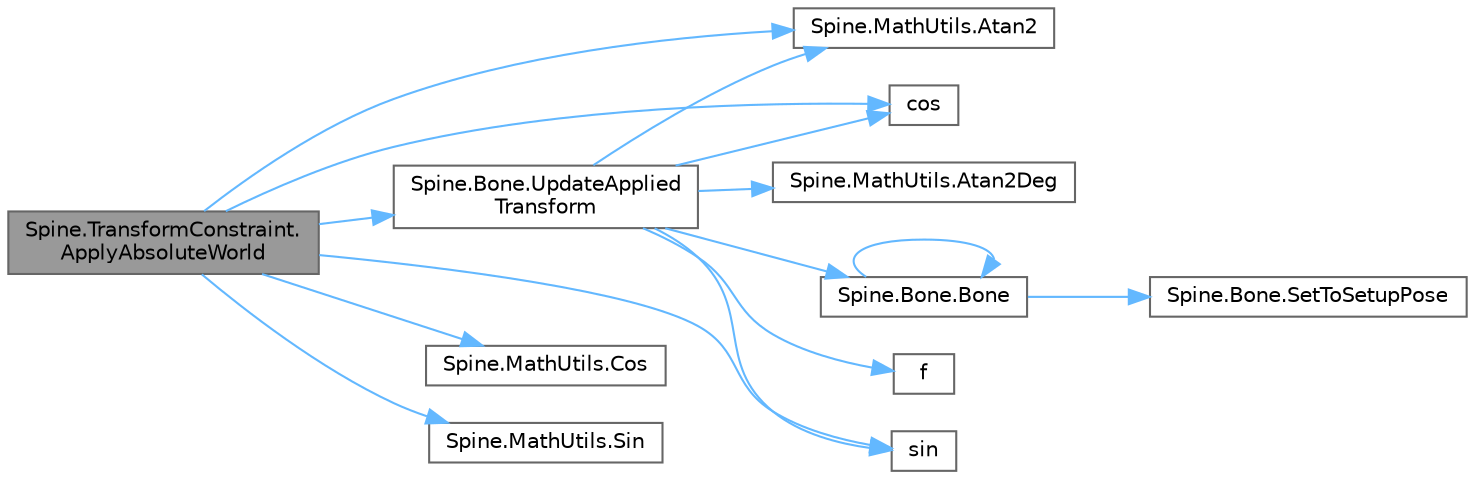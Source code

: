 digraph "Spine.TransformConstraint.ApplyAbsoluteWorld"
{
 // LATEX_PDF_SIZE
  bgcolor="transparent";
  edge [fontname=Helvetica,fontsize=10,labelfontname=Helvetica,labelfontsize=10];
  node [fontname=Helvetica,fontsize=10,shape=box,height=0.2,width=0.4];
  rankdir="LR";
  Node1 [id="Node000001",label="Spine.TransformConstraint.\lApplyAbsoluteWorld",height=0.2,width=0.4,color="gray40", fillcolor="grey60", style="filled", fontcolor="black",tooltip=" "];
  Node1 -> Node2 [id="edge1_Node000001_Node000002",color="steelblue1",style="solid",tooltip=" "];
  Node2 [id="Node000002",label="Spine.MathUtils.Atan2",height=0.2,width=0.4,color="grey40", fillcolor="white", style="filled",URL="$class_spine_1_1_math_utils.html#a3e98f9d30d651fcde8320c2bdaa41f74",tooltip="Returns the atan2 using Math.Atan2."];
  Node1 -> Node3 [id="edge2_Node000001_Node000003",color="steelblue1",style="solid",tooltip=" "];
  Node3 [id="Node000003",label="Spine.MathUtils.Cos",height=0.2,width=0.4,color="grey40", fillcolor="white", style="filled",URL="$class_spine_1_1_math_utils.html#a5a54380abac57117f618e55d51c8ffd3",tooltip="Returns the cosine of a given angle in radians."];
  Node1 -> Node4 [id="edge3_Node000001_Node000004",color="steelblue1",style="solid",tooltip=" "];
  Node4 [id="Node000004",label="cos",height=0.2,width=0.4,color="grey40", fillcolor="white", style="filled",URL="$_array_cwise_unary_ops_8h.html#a92b03396990b0e9eea0731aa406e31a4",tooltip=" "];
  Node1 -> Node5 [id="edge4_Node000001_Node000005",color="steelblue1",style="solid",tooltip=" "];
  Node5 [id="Node000005",label="Spine.MathUtils.Sin",height=0.2,width=0.4,color="grey40", fillcolor="white", style="filled",URL="$class_spine_1_1_math_utils.html#a28ddf17f11f78969b5dc2d7588071d7b",tooltip="Returns the sine of a given angle in radians."];
  Node1 -> Node6 [id="edge5_Node000001_Node000006",color="steelblue1",style="solid",tooltip=" "];
  Node6 [id="Node000006",label="sin",height=0.2,width=0.4,color="grey40", fillcolor="white", style="filled",URL="$_array_cwise_unary_ops_8h.html#a9cfb0ea58bd813510a9e2db18a5e49f0",tooltip=" "];
  Node1 -> Node7 [id="edge6_Node000001_Node000007",color="steelblue1",style="solid",tooltip=" "];
  Node7 [id="Node000007",label="Spine.Bone.UpdateApplied\lTransform",height=0.2,width=0.4,color="grey40", fillcolor="white", style="filled",URL="$class_spine_1_1_bone.html#aa1ac7180d78c77b4ff5f0823bfc0b8ac",tooltip="Computes the applied transform values from the world transform."];
  Node7 -> Node2 [id="edge7_Node000007_Node000002",color="steelblue1",style="solid",tooltip=" "];
  Node7 -> Node8 [id="edge8_Node000007_Node000008",color="steelblue1",style="solid",tooltip=" "];
  Node8 [id="Node000008",label="Spine.MathUtils.Atan2Deg",height=0.2,width=0.4,color="grey40", fillcolor="white", style="filled",URL="$class_spine_1_1_math_utils.html#aca0f56a09cac989df83ecb5ef5017ab1",tooltip=" "];
  Node7 -> Node9 [id="edge9_Node000007_Node000009",color="steelblue1",style="solid",tooltip=" "];
  Node9 [id="Node000009",label="Spine.Bone.Bone",height=0.2,width=0.4,color="grey40", fillcolor="white", style="filled",URL="$class_spine_1_1_bone.html#a87509d67b3dade6dd4574626836e1552",tooltip=" "];
  Node9 -> Node9 [id="edge10_Node000009_Node000009",color="steelblue1",style="solid",tooltip=" "];
  Node9 -> Node10 [id="edge11_Node000009_Node000010",color="steelblue1",style="solid",tooltip=" "];
  Node10 [id="Node000010",label="Spine.Bone.SetToSetupPose",height=0.2,width=0.4,color="grey40", fillcolor="white", style="filled",URL="$class_spine_1_1_bone.html#a714357ad49be82fa9247e231ce917aaa",tooltip="Sets this bone's local transform to the setup pose."];
  Node7 -> Node4 [id="edge12_Node000007_Node000004",color="steelblue1",style="solid",tooltip=" "];
  Node7 -> Node11 [id="edge13_Node000007_Node000011",color="steelblue1",style="solid",tooltip=" "];
  Node11 [id="Node000011",label="f",height=0.2,width=0.4,color="grey40", fillcolor="white", style="filled",URL="$cxx11__tensor__map_8cpp.html#a7f507fea02198f6cb81c86640c7b1a4e",tooltip=" "];
  Node7 -> Node6 [id="edge14_Node000007_Node000006",color="steelblue1",style="solid",tooltip=" "];
}
